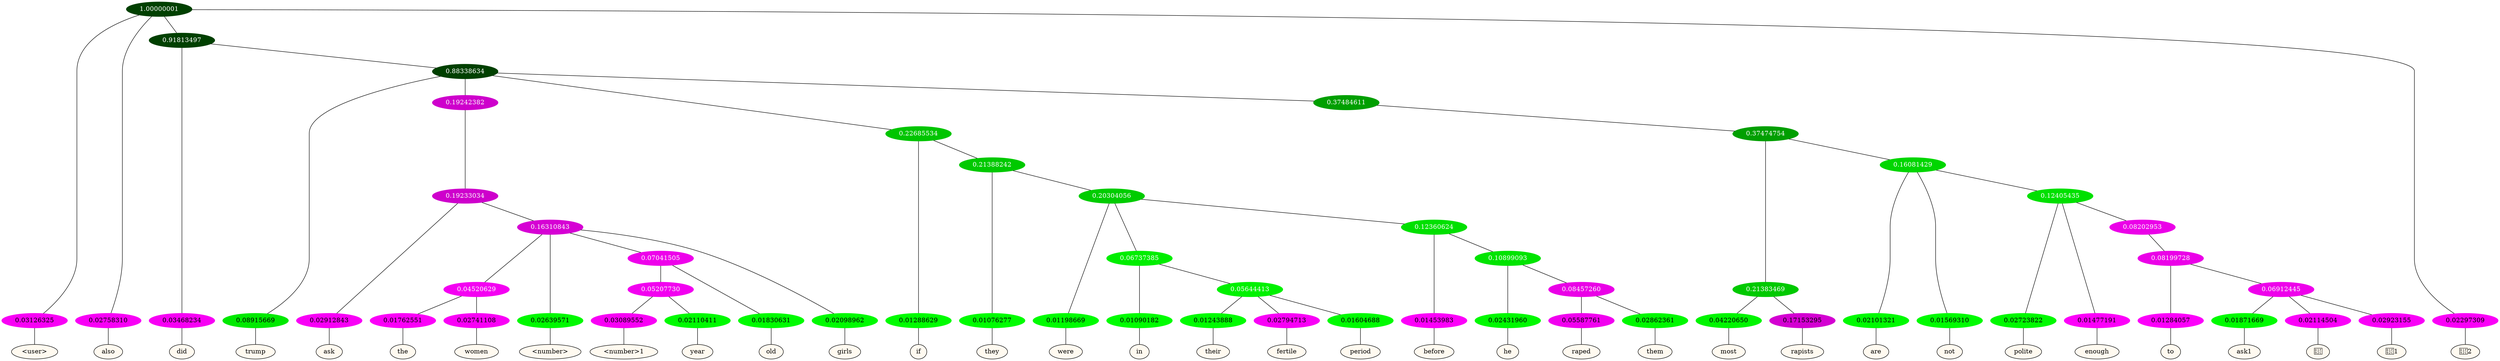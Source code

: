 graph {
	node [format=png height=0.15 nodesep=0.001 ordering=out overlap=prism overlap_scaling=0.01 ranksep=0.001 ratio=0.2 style=filled width=0.15]
	{
		rank=same
		a_w_1 [label="\<user\>" color=black fillcolor=floralwhite style="filled,solid"]
		a_w_2 [label=also color=black fillcolor=floralwhite style="filled,solid"]
		a_w_5 [label=did color=black fillcolor=floralwhite style="filled,solid"]
		a_w_7 [label=trump color=black fillcolor=floralwhite style="filled,solid"]
		a_w_15 [label=ask color=black fillcolor=floralwhite style="filled,solid"]
		a_w_33 [label=the color=black fillcolor=floralwhite style="filled,solid"]
		a_w_34 [label=women color=black fillcolor=floralwhite style="filled,solid"]
		a_w_22 [label="\<number\>" color=black fillcolor=floralwhite style="filled,solid"]
		a_w_44 [label="\<number\>1" color=black fillcolor=floralwhite style="filled,solid"]
		a_w_45 [label=year color=black fillcolor=floralwhite style="filled,solid"]
		a_w_36 [label=old color=black fillcolor=floralwhite style="filled,solid"]
		a_w_24 [label=girls color=black fillcolor=floralwhite style="filled,solid"]
		a_w_12 [label=if color=black fillcolor=floralwhite style="filled,solid"]
		a_w_17 [label=they color=black fillcolor=floralwhite style="filled,solid"]
		a_w_25 [label=were color=black fillcolor=floralwhite style="filled,solid"]
		a_w_37 [label=in color=black fillcolor=floralwhite style="filled,solid"]
		a_w_46 [label=their color=black fillcolor=floralwhite style="filled,solid"]
		a_w_47 [label=fertile color=black fillcolor=floralwhite style="filled,solid"]
		a_w_48 [label=period color=black fillcolor=floralwhite style="filled,solid"]
		a_w_39 [label=before color=black fillcolor=floralwhite style="filled,solid"]
		a_w_49 [label=he color=black fillcolor=floralwhite style="filled,solid"]
		a_w_52 [label=raped color=black fillcolor=floralwhite style="filled,solid"]
		a_w_53 [label=them color=black fillcolor=floralwhite style="filled,solid"]
		a_w_28 [label=most color=black fillcolor=floralwhite style="filled,solid"]
		a_w_29 [label=rapists color=black fillcolor=floralwhite style="filled,solid"]
		a_w_30 [label=are color=black fillcolor=floralwhite style="filled,solid"]
		a_w_31 [label=not color=black fillcolor=floralwhite style="filled,solid"]
		a_w_41 [label=polite color=black fillcolor=floralwhite style="filled,solid"]
		a_w_42 [label=enough color=black fillcolor=floralwhite style="filled,solid"]
		a_w_54 [label=to color=black fillcolor=floralwhite style="filled,solid"]
		a_w_56 [label=ask1 color=black fillcolor=floralwhite style="filled,solid"]
		a_w_57 [label="🤬" color=black fillcolor=floralwhite style="filled,solid"]
		a_w_58 [label="🤬1" color=black fillcolor=floralwhite style="filled,solid"]
		a_w_4 [label="🤬2" color=black fillcolor=floralwhite style="filled,solid"]
	}
	a_n_1 -- a_w_1
	a_n_2 -- a_w_2
	a_n_5 -- a_w_5
	a_n_7 -- a_w_7
	a_n_15 -- a_w_15
	a_n_33 -- a_w_33
	a_n_34 -- a_w_34
	a_n_22 -- a_w_22
	a_n_44 -- a_w_44
	a_n_45 -- a_w_45
	a_n_36 -- a_w_36
	a_n_24 -- a_w_24
	a_n_12 -- a_w_12
	a_n_17 -- a_w_17
	a_n_25 -- a_w_25
	a_n_37 -- a_w_37
	a_n_46 -- a_w_46
	a_n_47 -- a_w_47
	a_n_48 -- a_w_48
	a_n_39 -- a_w_39
	a_n_49 -- a_w_49
	a_n_52 -- a_w_52
	a_n_53 -- a_w_53
	a_n_28 -- a_w_28
	a_n_29 -- a_w_29
	a_n_30 -- a_w_30
	a_n_31 -- a_w_31
	a_n_41 -- a_w_41
	a_n_42 -- a_w_42
	a_n_54 -- a_w_54
	a_n_56 -- a_w_56
	a_n_57 -- a_w_57
	a_n_58 -- a_w_58
	a_n_4 -- a_w_4
	{
		rank=same
		a_n_1 [label=0.03126325 color="0.835 1.000 0.969" fontcolor=black]
		a_n_2 [label=0.02758310 color="0.835 1.000 0.972" fontcolor=black]
		a_n_5 [label=0.03468234 color="0.835 1.000 0.965" fontcolor=black]
		a_n_7 [label=0.08915669 color="0.334 1.000 0.911" fontcolor=black]
		a_n_15 [label=0.02912843 color="0.835 1.000 0.971" fontcolor=black]
		a_n_33 [label=0.01762551 color="0.835 1.000 0.982" fontcolor=black]
		a_n_34 [label=0.02741108 color="0.835 1.000 0.973" fontcolor=black]
		a_n_22 [label=0.02639571 color="0.334 1.000 0.974" fontcolor=black]
		a_n_44 [label=0.03089552 color="0.835 1.000 0.969" fontcolor=black]
		a_n_45 [label=0.02110411 color="0.334 1.000 0.979" fontcolor=black]
		a_n_36 [label=0.01830631 color="0.334 1.000 0.982" fontcolor=black]
		a_n_24 [label=0.02098962 color="0.334 1.000 0.979" fontcolor=black]
		a_n_12 [label=0.01288629 color="0.334 1.000 0.987" fontcolor=black]
		a_n_17 [label=0.01076277 color="0.334 1.000 0.989" fontcolor=black]
		a_n_25 [label=0.01198669 color="0.334 1.000 0.988" fontcolor=black]
		a_n_37 [label=0.01090182 color="0.334 1.000 0.989" fontcolor=black]
		a_n_46 [label=0.01243888 color="0.334 1.000 0.988" fontcolor=black]
		a_n_47 [label=0.02794713 color="0.835 1.000 0.972" fontcolor=black]
		a_n_48 [label=0.01604688 color="0.334 1.000 0.984" fontcolor=black]
		a_n_39 [label=0.01453983 color="0.835 1.000 0.985" fontcolor=black]
		a_n_49 [label=0.02431960 color="0.334 1.000 0.976" fontcolor=black]
		a_n_52 [label=0.05587761 color="0.835 1.000 0.944" fontcolor=black]
		a_n_53 [label=0.02862361 color="0.334 1.000 0.971" fontcolor=black]
		a_n_28 [label=0.04220650 color="0.334 1.000 0.958" fontcolor=black]
		a_n_29 [label=0.17153295 color="0.835 1.000 0.828" fontcolor=black]
		a_n_30 [label=0.02101321 color="0.334 1.000 0.979" fontcolor=black]
		a_n_31 [label=0.01569310 color="0.334 1.000 0.984" fontcolor=black]
		a_n_41 [label=0.02723822 color="0.334 1.000 0.973" fontcolor=black]
		a_n_42 [label=0.01477191 color="0.835 1.000 0.985" fontcolor=black]
		a_n_54 [label=0.01284057 color="0.835 1.000 0.987" fontcolor=black]
		a_n_56 [label=0.01871669 color="0.334 1.000 0.981" fontcolor=black]
		a_n_57 [label=0.02114504 color="0.835 1.000 0.979" fontcolor=black]
		a_n_58 [label=0.02923155 color="0.835 1.000 0.971" fontcolor=black]
		a_n_4 [label=0.02297309 color="0.835 1.000 0.977" fontcolor=black]
	}
	a_n_0 [label=1.00000001 color="0.334 1.000 0.250" fontcolor=grey99]
	a_n_0 -- a_n_1
	a_n_0 -- a_n_2
	a_n_3 [label=0.91813497 color="0.334 1.000 0.250" fontcolor=grey99]
	a_n_0 -- a_n_3
	a_n_0 -- a_n_4
	a_n_3 -- a_n_5
	a_n_6 [label=0.88338634 color="0.334 1.000 0.250" fontcolor=grey99]
	a_n_3 -- a_n_6
	a_n_6 -- a_n_7
	a_n_8 [label=0.19242382 color="0.835 1.000 0.808" fontcolor=grey99]
	a_n_6 -- a_n_8
	a_n_9 [label=0.22685534 color="0.334 1.000 0.773" fontcolor=grey99]
	a_n_6 -- a_n_9
	a_n_10 [label=0.37484611 color="0.334 1.000 0.625" fontcolor=grey99]
	a_n_6 -- a_n_10
	a_n_11 [label=0.19233034 color="0.835 1.000 0.808" fontcolor=grey99]
	a_n_8 -- a_n_11
	a_n_9 -- a_n_12
	a_n_13 [label=0.21388242 color="0.334 1.000 0.786" fontcolor=grey99]
	a_n_9 -- a_n_13
	a_n_14 [label=0.37474754 color="0.334 1.000 0.625" fontcolor=grey99]
	a_n_10 -- a_n_14
	a_n_11 -- a_n_15
	a_n_16 [label=0.16310843 color="0.835 1.000 0.837" fontcolor=grey99]
	a_n_11 -- a_n_16
	a_n_13 -- a_n_17
	a_n_18 [label=0.20304056 color="0.334 1.000 0.797" fontcolor=grey99]
	a_n_13 -- a_n_18
	a_n_19 [label=0.21383469 color="0.334 1.000 0.786" fontcolor=grey99]
	a_n_14 -- a_n_19
	a_n_20 [label=0.16081429 color="0.334 1.000 0.839" fontcolor=grey99]
	a_n_14 -- a_n_20
	a_n_21 [label=0.04520629 color="0.835 1.000 0.955" fontcolor=grey99]
	a_n_16 -- a_n_21
	a_n_16 -- a_n_22
	a_n_23 [label=0.07041505 color="0.835 1.000 0.930" fontcolor=grey99]
	a_n_16 -- a_n_23
	a_n_16 -- a_n_24
	a_n_18 -- a_n_25
	a_n_26 [label=0.06737385 color="0.334 1.000 0.933" fontcolor=grey99]
	a_n_18 -- a_n_26
	a_n_27 [label=0.12360624 color="0.334 1.000 0.876" fontcolor=grey99]
	a_n_18 -- a_n_27
	a_n_19 -- a_n_28
	a_n_19 -- a_n_29
	a_n_20 -- a_n_30
	a_n_20 -- a_n_31
	a_n_32 [label=0.12405435 color="0.334 1.000 0.876" fontcolor=grey99]
	a_n_20 -- a_n_32
	a_n_21 -- a_n_33
	a_n_21 -- a_n_34
	a_n_35 [label=0.05207730 color="0.835 1.000 0.948" fontcolor=grey99]
	a_n_23 -- a_n_35
	a_n_23 -- a_n_36
	a_n_26 -- a_n_37
	a_n_38 [label=0.05644413 color="0.334 1.000 0.944" fontcolor=grey99]
	a_n_26 -- a_n_38
	a_n_27 -- a_n_39
	a_n_40 [label=0.10899093 color="0.334 1.000 0.891" fontcolor=grey99]
	a_n_27 -- a_n_40
	a_n_32 -- a_n_41
	a_n_32 -- a_n_42
	a_n_43 [label=0.08202953 color="0.835 1.000 0.918" fontcolor=grey99]
	a_n_32 -- a_n_43
	a_n_35 -- a_n_44
	a_n_35 -- a_n_45
	a_n_38 -- a_n_46
	a_n_38 -- a_n_47
	a_n_38 -- a_n_48
	a_n_40 -- a_n_49
	a_n_50 [label=0.08457260 color="0.835 1.000 0.915" fontcolor=grey99]
	a_n_40 -- a_n_50
	a_n_51 [label=0.08199728 color="0.835 1.000 0.918" fontcolor=grey99]
	a_n_43 -- a_n_51
	a_n_50 -- a_n_52
	a_n_50 -- a_n_53
	a_n_51 -- a_n_54
	a_n_55 [label=0.06912445 color="0.835 1.000 0.931" fontcolor=grey99]
	a_n_51 -- a_n_55
	a_n_55 -- a_n_56
	a_n_55 -- a_n_57
	a_n_55 -- a_n_58
}
